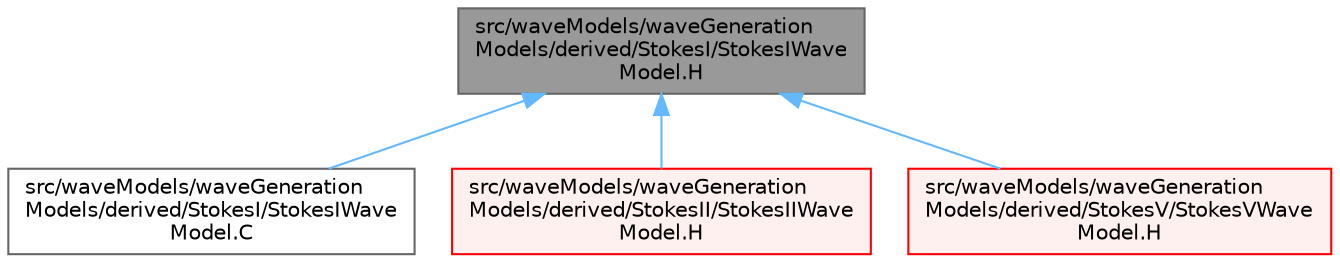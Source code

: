 digraph "src/waveModels/waveGenerationModels/derived/StokesI/StokesIWaveModel.H"
{
 // LATEX_PDF_SIZE
  bgcolor="transparent";
  edge [fontname=Helvetica,fontsize=10,labelfontname=Helvetica,labelfontsize=10];
  node [fontname=Helvetica,fontsize=10,shape=box,height=0.2,width=0.4];
  Node1 [id="Node000001",label="src/waveModels/waveGeneration\lModels/derived/StokesI/StokesIWave\lModel.H",height=0.2,width=0.4,color="gray40", fillcolor="grey60", style="filled", fontcolor="black",tooltip=" "];
  Node1 -> Node2 [id="edge1_Node000001_Node000002",dir="back",color="steelblue1",style="solid",tooltip=" "];
  Node2 [id="Node000002",label="src/waveModels/waveGeneration\lModels/derived/StokesI/StokesIWave\lModel.C",height=0.2,width=0.4,color="grey40", fillcolor="white", style="filled",URL="$StokesIWaveModel_8C.html",tooltip=" "];
  Node1 -> Node3 [id="edge2_Node000001_Node000003",dir="back",color="steelblue1",style="solid",tooltip=" "];
  Node3 [id="Node000003",label="src/waveModels/waveGeneration\lModels/derived/StokesII/StokesIIWave\lModel.H",height=0.2,width=0.4,color="red", fillcolor="#FFF0F0", style="filled",URL="$StokesIIWaveModel_8H.html",tooltip=" "];
  Node1 -> Node5 [id="edge3_Node000001_Node000005",dir="back",color="steelblue1",style="solid",tooltip=" "];
  Node5 [id="Node000005",label="src/waveModels/waveGeneration\lModels/derived/StokesV/StokesVWave\lModel.H",height=0.2,width=0.4,color="red", fillcolor="#FFF0F0", style="filled",URL="$StokesVWaveModel_8H.html",tooltip=" "];
}
